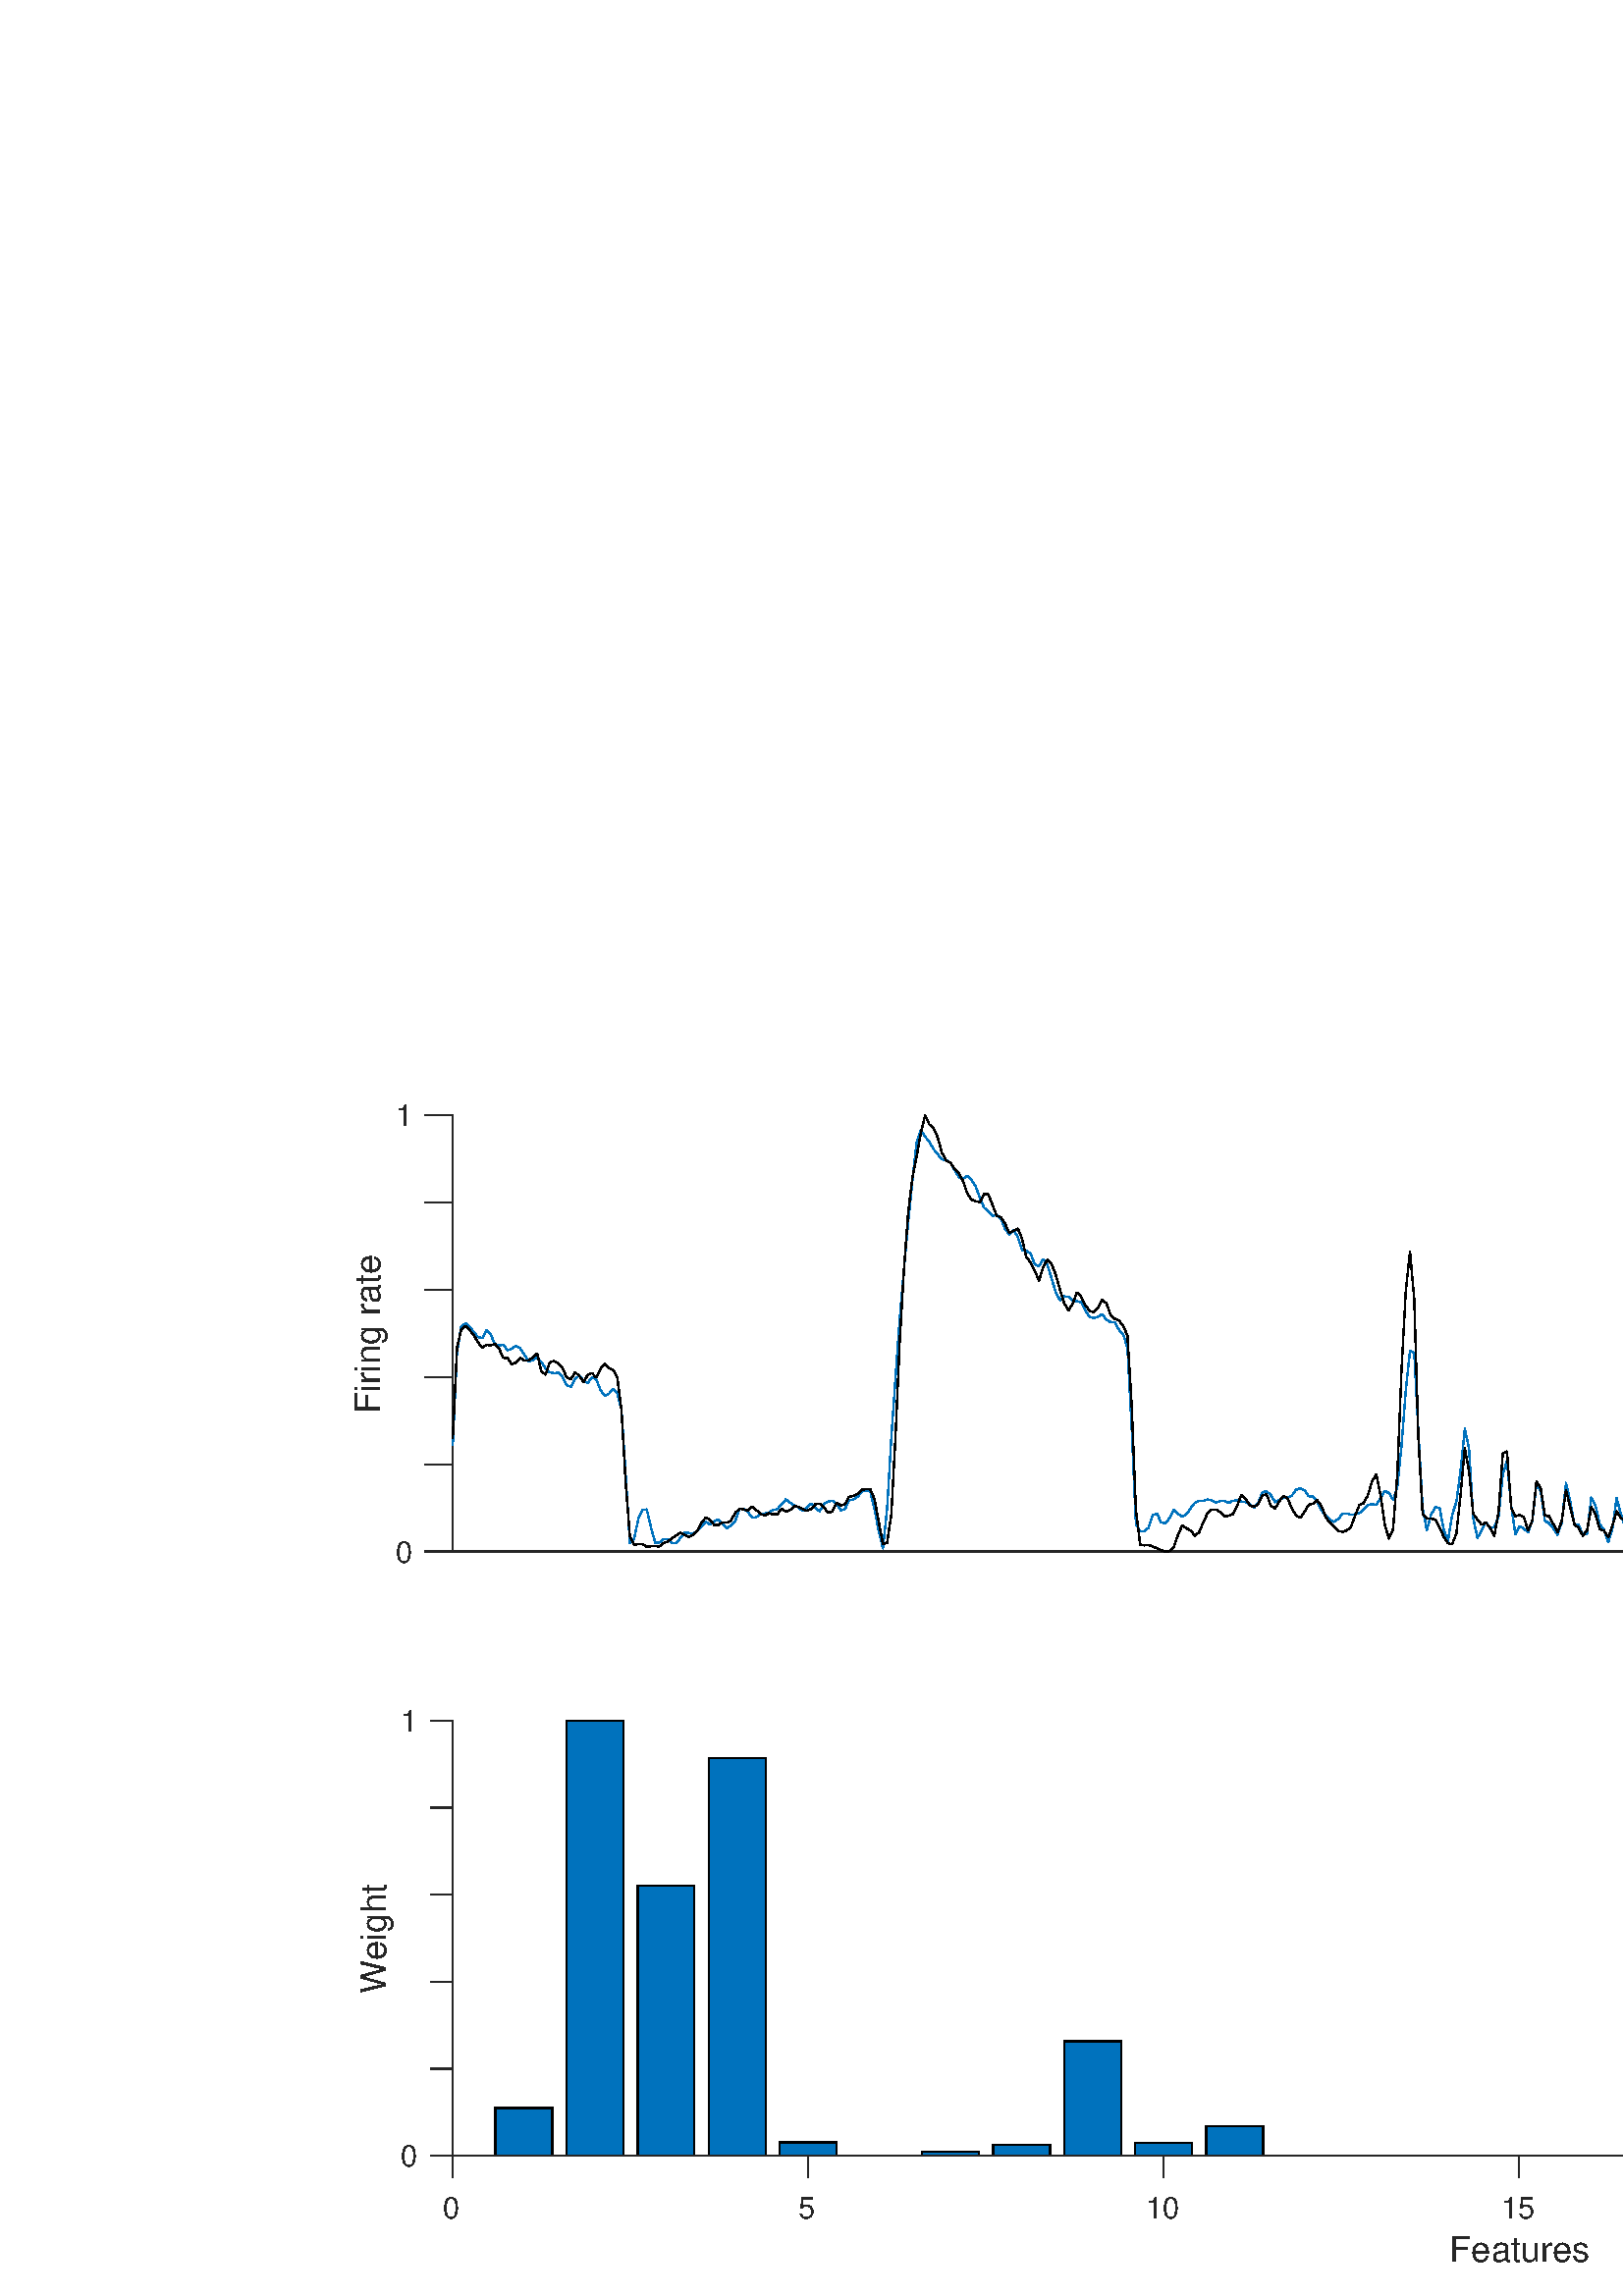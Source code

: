%!PS-Adobe-3.0 EPSF-3.0
%%Pages: (atend)
%%BoundingBox: 0 0 1277 468
%%LanguageLevel: 3
%%EndComments
%%BeginProlog
%%BeginResource: procset (Apache XML Graphics Std ProcSet) 1.2 0
%%Version: 1.2 0
%%Copyright: (Copyright 2001-2003,2010 The Apache Software Foundation. License terms: http://www.apache.org/licenses/LICENSE-2.0)
/bd{bind def}bind def
/ld{load def}bd
/GR/grestore ld
/M/moveto ld
/LJ/setlinejoin ld
/C/curveto ld
/f/fill ld
/LW/setlinewidth ld
/GC/setgray ld
/t/show ld
/N/newpath ld
/CT/concat ld
/cp/closepath ld
/S/stroke ld
/L/lineto ld
/CC/setcmykcolor ld
/A/ashow ld
/GS/gsave ld
/RC/setrgbcolor ld
/RM/rmoveto ld
/ML/setmiterlimit ld
/re {4 2 roll M
1 index 0 rlineto
0 exch rlineto
neg 0 rlineto
cp } bd
/_ctm matrix def
/_tm matrix def
/BT { _ctm currentmatrix pop matrix _tm copy pop 0 0 moveto } bd
/ET { _ctm setmatrix } bd
/iTm { _ctm setmatrix _tm concat } bd
/Tm { _tm astore pop iTm 0 0 moveto } bd
/ux 0.0 def
/uy 0.0 def
/F {
  /Tp exch def
  /Tf exch def
  Tf findfont Tp scalefont setfont
  /cf Tf def  /cs Tp def
} bd
/ULS {currentpoint /uy exch def /ux exch def} bd
/ULE {
  /Tcx currentpoint pop def
  gsave
  newpath
  cf findfont cs scalefont dup
  /FontMatrix get 0 get /Ts exch def /FontInfo get dup
  /UnderlinePosition get Ts mul /To exch def
  /UnderlineThickness get Ts mul /Tt exch def
  ux uy To add moveto  Tcx uy To add lineto
  Tt setlinewidth stroke
  grestore
} bd
/OLE {
  /Tcx currentpoint pop def
  gsave
  newpath
  cf findfont cs scalefont dup
  /FontMatrix get 0 get /Ts exch def /FontInfo get dup
  /UnderlinePosition get Ts mul /To exch def
  /UnderlineThickness get Ts mul /Tt exch def
  ux uy To add cs add moveto Tcx uy To add cs add lineto
  Tt setlinewidth stroke
  grestore
} bd
/SOE {
  /Tcx currentpoint pop def
  gsave
  newpath
  cf findfont cs scalefont dup
  /FontMatrix get 0 get /Ts exch def /FontInfo get dup
  /UnderlinePosition get Ts mul /To exch def
  /UnderlineThickness get Ts mul /Tt exch def
  ux uy To add cs 10 mul 26 idiv add moveto Tcx uy To add cs 10 mul 26 idiv add lineto
  Tt setlinewidth stroke
  grestore
} bd
/QT {
/Y22 exch store
/X22 exch store
/Y21 exch store
/X21 exch store
currentpoint
/Y21 load 2 mul add 3 div exch
/X21 load 2 mul add 3 div exch
/X21 load 2 mul /X22 load add 3 div
/Y21 load 2 mul /Y22 load add 3 div
/X22 load /Y22 load curveto
} bd
/SSPD {
dup length /d exch dict def
{
/v exch def
/k exch def
currentpagedevice k known {
/cpdv currentpagedevice k get def
v cpdv ne {
/upd false def
/nullv v type /nulltype eq def
/nullcpdv cpdv type /nulltype eq def
nullv nullcpdv or
{
/upd true def
} {
/sametype v type cpdv type eq def
sametype {
v type /arraytype eq {
/vlen v length def
/cpdvlen cpdv length def
vlen cpdvlen eq {
0 1 vlen 1 sub {
/i exch def
/obj v i get def
/cpdobj cpdv i get def
obj cpdobj ne {
/upd true def
exit
} if
} for
} {
/upd true def
} ifelse
} {
v type /dicttype eq {
v {
/dv exch def
/dk exch def
/cpddv cpdv dk get def
dv cpddv ne {
/upd true def
exit
} if
} forall
} {
/upd true def
} ifelse
} ifelse
} if
} ifelse
upd true eq {
d k v put
} if
} if
} if
} forall
d length 0 gt {
d setpagedevice
} if
} bd
/RE { % /NewFontName [NewEncodingArray] /FontName RE -
  findfont dup length dict begin
  {
    1 index /FID ne
    {def} {pop pop} ifelse
  } forall
  /Encoding exch def
  /FontName 1 index def
  currentdict definefont pop
  end
} bind def
%%EndResource
%%BeginResource: procset (Apache XML Graphics EPS ProcSet) 1.0 0
%%Version: 1.0 0
%%Copyright: (Copyright 2002-2003 The Apache Software Foundation. License terms: http://www.apache.org/licenses/LICENSE-2.0)
/BeginEPSF { %def
/b4_Inc_state save def         % Save state for cleanup
/dict_count countdictstack def % Count objects on dict stack
/op_count count 1 sub def      % Count objects on operand stack
userdict begin                 % Push userdict on dict stack
/showpage { } def              % Redefine showpage, { } = null proc
0 setgray 0 setlinecap         % Prepare graphics state
1 setlinewidth 0 setlinejoin
10 setmiterlimit [ ] 0 setdash newpath
/languagelevel where           % If level not equal to 1 then
{pop languagelevel             % set strokeadjust and
1 ne                           % overprint to their defaults.
{false setstrokeadjust false setoverprint
} if
} if
} bd
/EndEPSF { %def
count op_count sub {pop} repeat            % Clean up stacks
countdictstack dict_count sub {end} repeat
b4_Inc_state restore
} bd
%%EndResource
%FOPBeginFontDict
%%IncludeResource: font Courier-Bold
%%IncludeResource: font Helvetica
%%IncludeResource: font Courier-BoldOblique
%%IncludeResource: font Courier-Oblique
%%IncludeResource: font Times-Roman
%%IncludeResource: font Helvetica-BoldOblique
%%IncludeResource: font Helvetica-Bold
%%IncludeResource: font Helvetica-Oblique
%%IncludeResource: font Times-BoldItalic
%%IncludeResource: font Courier
%%IncludeResource: font Times-Italic
%%IncludeResource: font Times-Bold
%%IncludeResource: font Symbol
%%IncludeResource: font ZapfDingbats
%FOPEndFontDict
%%BeginResource: encoding WinAnsiEncoding
/WinAnsiEncoding [
/.notdef /.notdef /.notdef /.notdef /.notdef
/.notdef /.notdef /.notdef /.notdef /.notdef
/.notdef /.notdef /.notdef /.notdef /.notdef
/.notdef /.notdef /.notdef /.notdef /.notdef
/.notdef /.notdef /.notdef /.notdef /.notdef
/.notdef /.notdef /.notdef /.notdef /.notdef
/.notdef /.notdef /space /exclam /quotedbl
/numbersign /dollar /percent /ampersand /quotesingle
/parenleft /parenright /asterisk /plus /comma
/hyphen /period /slash /zero /one
/two /three /four /five /six
/seven /eight /nine /colon /semicolon
/less /equal /greater /question /at
/A /B /C /D /E
/F /G /H /I /J
/K /L /M /N /O
/P /Q /R /S /T
/U /V /W /X /Y
/Z /bracketleft /backslash /bracketright /asciicircum
/underscore /quoteleft /a /b /c
/d /e /f /g /h
/i /j /k /l /m
/n /o /p /q /r
/s /t /u /v /w
/x /y /z /braceleft /bar
/braceright /asciitilde /bullet /Euro /bullet
/quotesinglbase /florin /quotedblbase /ellipsis /dagger
/daggerdbl /circumflex /perthousand /Scaron /guilsinglleft
/OE /bullet /Zcaron /bullet /bullet
/quoteleft /quoteright /quotedblleft /quotedblright /bullet
/endash /emdash /asciitilde /trademark /scaron
/guilsinglright /oe /bullet /zcaron /Ydieresis
/space /exclamdown /cent /sterling /currency
/yen /brokenbar /section /dieresis /copyright
/ordfeminine /guillemotleft /logicalnot /sfthyphen /registered
/macron /degree /plusminus /twosuperior /threesuperior
/acute /mu /paragraph /middot /cedilla
/onesuperior /ordmasculine /guillemotright /onequarter /onehalf
/threequarters /questiondown /Agrave /Aacute /Acircumflex
/Atilde /Adieresis /Aring /AE /Ccedilla
/Egrave /Eacute /Ecircumflex /Edieresis /Igrave
/Iacute /Icircumflex /Idieresis /Eth /Ntilde
/Ograve /Oacute /Ocircumflex /Otilde /Odieresis
/multiply /Oslash /Ugrave /Uacute /Ucircumflex
/Udieresis /Yacute /Thorn /germandbls /agrave
/aacute /acircumflex /atilde /adieresis /aring
/ae /ccedilla /egrave /eacute /ecircumflex
/edieresis /igrave /iacute /icircumflex /idieresis
/eth /ntilde /ograve /oacute /ocircumflex
/otilde /odieresis /divide /oslash /ugrave
/uacute /ucircumflex /udieresis /yacute /thorn
/ydieresis
] def
%%EndResource
%FOPBeginFontReencode
/Courier-Bold findfont
dup length dict begin
  {1 index /FID ne {def} {pop pop} ifelse} forall
  /Encoding WinAnsiEncoding def
  currentdict
end
/Courier-Bold exch definefont pop
/Helvetica findfont
dup length dict begin
  {1 index /FID ne {def} {pop pop} ifelse} forall
  /Encoding WinAnsiEncoding def
  currentdict
end
/Helvetica exch definefont pop
/Courier-BoldOblique findfont
dup length dict begin
  {1 index /FID ne {def} {pop pop} ifelse} forall
  /Encoding WinAnsiEncoding def
  currentdict
end
/Courier-BoldOblique exch definefont pop
/Courier-Oblique findfont
dup length dict begin
  {1 index /FID ne {def} {pop pop} ifelse} forall
  /Encoding WinAnsiEncoding def
  currentdict
end
/Courier-Oblique exch definefont pop
/Times-Roman findfont
dup length dict begin
  {1 index /FID ne {def} {pop pop} ifelse} forall
  /Encoding WinAnsiEncoding def
  currentdict
end
/Times-Roman exch definefont pop
/Helvetica-BoldOblique findfont
dup length dict begin
  {1 index /FID ne {def} {pop pop} ifelse} forall
  /Encoding WinAnsiEncoding def
  currentdict
end
/Helvetica-BoldOblique exch definefont pop
/Helvetica-Bold findfont
dup length dict begin
  {1 index /FID ne {def} {pop pop} ifelse} forall
  /Encoding WinAnsiEncoding def
  currentdict
end
/Helvetica-Bold exch definefont pop
/Helvetica-Oblique findfont
dup length dict begin
  {1 index /FID ne {def} {pop pop} ifelse} forall
  /Encoding WinAnsiEncoding def
  currentdict
end
/Helvetica-Oblique exch definefont pop
/Times-BoldItalic findfont
dup length dict begin
  {1 index /FID ne {def} {pop pop} ifelse} forall
  /Encoding WinAnsiEncoding def
  currentdict
end
/Times-BoldItalic exch definefont pop
/Courier findfont
dup length dict begin
  {1 index /FID ne {def} {pop pop} ifelse} forall
  /Encoding WinAnsiEncoding def
  currentdict
end
/Courier exch definefont pop
/Times-Italic findfont
dup length dict begin
  {1 index /FID ne {def} {pop pop} ifelse} forall
  /Encoding WinAnsiEncoding def
  currentdict
end
/Times-Italic exch definefont pop
/Times-Bold findfont
dup length dict begin
  {1 index /FID ne {def} {pop pop} ifelse} forall
  /Encoding WinAnsiEncoding def
  currentdict
end
/Times-Bold exch definefont pop
%FOPEndFontReencode
%%EndProlog
%%Page: 1 1
%%PageBoundingBox: 0 0 1277 468
%%BeginPageSetup
[1 0 0 -1 0 468] CT
%%EndPageSetup
GS
1 GC
N
0 0 1277 468 re
f
GR
GS
1 GC
N
0 0 1277 468 re
f
GR
GS
0.149 GC
2 setlinecap
1 LJ
0.5 LW
N
166 195 M
1155.5 195 L
S
GR
GS
0.149 GC
2 setlinecap
1 LJ
0.5 LW
N
166 195 M
166 35 L
S
GR
GS
0.149 GC
2 setlinecap
1 LJ
0.5 LW
N
166 195 M
156.105 195 L
S
GR
GS
0.149 GC
2 setlinecap
1 LJ
0.5 LW
N
166 163 M
156.105 163 L
S
GR
GS
0.149 GC
2 setlinecap
1 LJ
0.5 LW
N
166 131 M
156.105 131 L
S
GR
GS
0.149 GC
2 setlinecap
1 LJ
0.5 LW
N
166 99 M
156.105 99 L
S
GR
GS
0.149 GC
2 setlinecap
1 LJ
0.5 LW
N
166 67 M
156.105 67 L
S
GR
GS
0.149 GC
2 setlinecap
1 LJ
0.5 LW
N
166 35 M
156.105 35 L
S
GR
GS
[1 0 0 1 151.905 195] CT
0.149 GC
/Helvetica 11 F
GS
[1 0 0 1 0 0] CT
-7 4 moveto 
1 -1 scale
(0) t 
GR
GR
GS
[1 0 0 1 151.905 163] CT
0.149 GC
/Helvetica 11 F
GS
[1 0 0 1 0 0] CT
-4 4 moveto 
1 -1 scale
( ) t 
GR
GR
GS
[1 0 0 1 151.905 131] CT
0.149 GC
/Helvetica 11 F
GS
[1 0 0 1 0 0] CT
-4 4 moveto 
1 -1 scale
( ) t 
GR
GR
GS
[1 0 0 1 151.905 99] CT
0.149 GC
/Helvetica 11 F
GS
[1 0 0 1 0 0] CT
-4 4 moveto 
1 -1 scale
( ) t 
GR
GR
GS
[1 0 0 1 151.905 67] CT
0.149 GC
/Helvetica 11 F
GS
[1 0 0 1 0 0] CT
-4 4 moveto 
1 -1 scale
( ) t 
GR
GR
GS
[1 0 0 1 151.905 35] CT
0.149 GC
/Helvetica 11 F
GS
[1 0 0 1 0 0] CT
-7 4 moveto 
1 -1 scale
(1) t 
GR
GR
GS
[0 -1 1 0 142.405 115.0] CT
0.149 GC
/Helvetica 13 F
GS
[1 0 0 1 0 0] CT
-29.5 -3 moveto 
1 -1 scale
(Firing rate) t 
GR
GR
GS
[1 0 0 1 660.751 33.487] CT
/Helvetica-Bold 12.1 F
GS
[1 0 0 1 0 0] CT
-27 -3 moveto 
1 -1 scale
(cell # 507) t 
GR
GR
GS
0 0.447 0.741 RC
1 LJ
0.5 LW
N
166.015 155.919 M
167.562 121.892 L
169.108 112.524 L
170.654 111.258 L
172.2 112.516 L
173.746 114.586 L
175.292 116.343 L
176.838 116.711 L
178.384 113.872 L
179.93 115.429 L
181.476 118.992 L
183.022 119.432 L
184.569 119.129 L
186.115 121.215 L
187.661 120.5 L
189.207 119.54 L
190.753 120.498 L
192.299 122.778 L
193.845 125.183 L
195.391 124.742 L
196.937 123.832 L
198.483 125.427 L
200.03 127.731 L
201.576 129.219 L
203.122 129.591 L
204.668 129.359 L
206.214 130.869 L
207.76 133.964 L
209.306 134.534 L
210.852 131.805 L
212.398 130.349 L
213.944 132.392 L
215.49 133.088 L
217.037 131.149 L
218.583 131.687 L
220.129 135.641 L
221.675 137.814 L
223.221 137.162 L
224.767 135.463 L
226.313 136.963 L
227.859 142.793 L
229.405 166.727 L
230.951 191.818 L
232.497 190.362 L
234.044 182.961 L
235.59 179.737 L
237.136 179.5 L
238.682 186.121 L
240.228 191.751 L
241.774 191.675 L
243.32 190.456 L
244.866 190.426 L
246.412 191.88 L
247.958 191.941 L
249.505 189.975 L
251.051 188.091 L
252.597 188.177 L
254.143 188.442 L
255.689 187.366 L
257.235 185.842 L
258.781 184.053 L
260.327 185.007 L
261.873 183.931 L
263.419 183.205 L
264.965 184.872 L
266.512 186.339 L
268.058 185.407 L
269.604 183.665 L
271.15 179.325 L
272.696 179.429 L
274.242 180.42 L
275.788 182.571 L
277.334 182.356 L
278.88 181.202 L
280.426 181.089 L
281.973 180.631 L
283.519 179.731 L
285.065 179.387 L
286.611 177.642 L
288.157 175.856 L
289.703 177.111 L
291.249 177.986 L
292.795 178.776 L
294.341 180.144 L
295.887 178.633 L
297.433 177.396 L
298.98 179.091 L
300.526 180.199 L
302.072 177.534 L
303.618 176.657 L
305.164 176.313 L
306.71 177.284 L
308.256 179.904 L
309.802 179.425 L
311.348 176.222 L
312.894 175.86 L
314.44 174.933 L
315.987 172.941 L
317.533 172.495 L
319.079 172.94 L
320.625 179.437 L
322.171 187.261 L
323.717 193.817 L
325.263 179.297 L
326.809 153.091 L
328.355 131.048 L
329.901 109.488 L
331.448 91.261 L
332.994 74.2 L
334.54 58.862 L
336.086 44.913 L
337.632 40.533 L
339.178 42.795 L
340.724 44.684 L
342.27 47.387 L
343.816 49.219 L
345.362 51.155 L
346.908 51.508 L
348.455 52.296 L
350.001 55.026 L
351.547 57.645 L
353.093 58.27 L
354.639 57.099 L
356.185 58.601 L
357.731 61.039 L
359.277 65.246 L
360.823 68.869 L
362.369 70.219 L
363.915 71.899 L
365.462 71.572 L
367.008 72.863 L
368.554 76.762 L
370.1 78.732 L
371.646 77.076 L
373.192 79.584 L
374.738 84.423 L
376.284 84.666 L
377.83 85.587 L
379.376 89.575 L
380.922 90.389 L
382.469 87.718 L
384.015 89.696 L
385.561 94.806 L
387.107 99.928 L
388.653 102.782 L
390.199 101.392 L
391.745 101.519 L
393.291 103.051 L
394.837 103.155 L
396.383 103.517 L
397.93 106.54 L
399.476 108.958 L
401.022 109.31 L
402.568 108.913 L
404.114 107.911 L
405.66 109.975 L
407.206 110.825 L
408.752 110.893 L
410.298 113.653 L
411.844 115.338 L
413.39 120.286 L
414.937 149.541 L
416.483 184.959 L
418.029 187.536 L
419.575 187.47 L
421.121 186.269 L
422.667 181.619 L
424.213 181.083 L
425.759 184.324 L
427.305 184.571 L
428.851 182.685 L
430.397 179.494 L
431.944 181.13 L
433.49 182.273 L
435.036 181.252 L
436.582 179.044 L
438.128 177.053 L
439.674 176.415 L
441.22 176.375 L
442.766 175.87 L
444.312 176.222 L
445.858 177.056 L
447.405 176.468 L
448.951 176.414 L
450.497 177.163 L
452.043 176.322 L
453.589 176.26 L
455.135 176.65 L
456.681 176.816 L
458.227 177.709 L
459.773 178.905 L
461.319 177.029 L
462.865 173.187 L
464.412 172.84 L
465.958 174.318 L
467.504 176.886 L
469.05 176.108 L
470.596 175.147 L
472.142 175.173 L
473.688 174.403 L
475.234 172.297 L
476.78 171.764 L
478.326 172.523 L
479.872 174.695 L
481.419 174.81 L
482.965 176.654 L
484.511 179.9 L
486.057 181.805 L
487.603 183.234 L
489.149 184.099 L
490.695 182.993 L
492.241 181.154 L
493.787 181.002 L
495.333 181.488 L
496.88 181.29 L
498.426 180.897 L
499.972 179.61 L
501.518 177.836 L
503.064 177.66 L
504.61 177.822 L
506.156 175.499 L
507.702 172.773 L
509.248 173.52 L
510.794 175.971 L
512.34 171.279 L
513.887 156.092 L
515.433 135.836 L
516.979 121.378 L
518.525 122.199 L
520.071 151.355 L
521.617 179.262 L
523.163 187.087 L
524.709 181.484 L
526.255 178.798 L
527.801 178.829 L
529.347 186.99 L
530.894 191.095 L
532.44 181.55 L
533.986 176.779 L
535.532 165.189 L
537.078 149.93 L
538.624 157.235 L
540.17 182.74 L
541.716 189.979 L
543.262 187.217 L
544.808 184.236 L
546.354 186.437 L
547.901 185.915 L
549.447 182.144 L
550.993 166.767 L
552.539 161.788 L
554.085 178.142 L
555.631 188.712 L
557.177 185.786 L
558.723 186.536 L
560.269 187.977 L
561.815 183.712 L
563.362 169.921 L
564.908 172.766 L
566.454 183.768 L
568 184.549 L
569.546 186.554 L
571.092 188.846 L
572.638 184.272 L
574.184 169.79 L
575.73 176.498 L
577.276 184.993 L
578.823 185.074 L
580.369 188.949 L
581.915 188.333 L
583.461 175.15 L
585.007 178.179 L
586.553 184.983 L
588.099 186.991 L
589.645 191.619 L
591.191 186.515 L
592.737 175.416 L
594.283 181.157 L
595.83 185.815 L
597.376 190.53 L
598.922 190.408 L
600.468 179.648 L
602.014 178.604 L
603.56 183.548 L
605.106 189.472 L
606.652 189.314 L
608.198 181.248 L
609.744 182.258 L
611.29 186.988 L
612.837 191.763 L
614.383 187.843 L
615.929 179.858 L
617.475 183.595 L
619.021 189.133 L
620.567 192.108 L
622.113 185.35 L
623.659 183.073 L
625.205 187.956 L
626.751 191.892 L
628.297 188.439 L
629.844 184.519 L
631.39 190.087 L
632.936 192.922 L
634.482 191.975 L
636.028 186.634 L
637.574 189.575 L
639.12 191.214 L
640.666 189.23 L
642.212 185.151 L
643.758 189.932 L
645.305 191.463 L
646.851 187.154 L
648.397 185.161 L
649.943 191.044 L
651.489 189.28 L
653.035 186.245 L
654.581 188.161 L
656.127 191.504 L
657.673 190.632 L
659.219 190.335 L
660.765 191.73 L
662.312 187.737 L
663.858 182.855 L
665.404 188.355 L
666.95 191.451 L
668.496 188.028 L
670.042 187.084 L
671.588 190.219 L
673.134 187.388 L
674.68 187.334 L
676.226 192.657 L
677.773 190.493 L
679.319 187.233 L
680.865 188.231 L
682.411 187.831 L
683.957 188.779 L
685.503 192.216 L
687.049 188.525 L
688.595 187.841 L
690.141 190.055 L
691.687 187.06 L
693.233 187.825 L
694.78 189.838 L
696.326 187.606 L
697.872 186.762 L
699.418 188.532 L
700.964 186.959 L
702.51 189.807 L
704.056 189.01 L
705.602 188.392 L
707.148 192.02 L
708.694 189.926 L
710.24 189.462 L
711.787 188.752 L
713.333 187.305 L
714.879 190.704 L
716.425 188.043 L
717.971 183.72 L
719.517 185.509 L
721.063 186.504 L
722.609 188.849 L
724.155 189.058 L
725.701 180.647 L
727.247 167.642 L
728.794 166.994 L
730.34 170.222 L
731.886 172.737 L
733.432 173.821 L
734.978 173.707 L
736.524 171.952 L
738.07 170.431 L
739.616 170.07 L
741.162 171.194 L
742.708 171.163 L
744.255 170.926 L
745.801 171.797 L
747.347 171.482 L
748.893 169.896 L
750.439 168.773 L
751.985 171.296 L
753.531 171.877 L
755.077 170.048 L
756.623 168.633 L
758.169 167.795 L
759.715 167.878 L
761.262 169.16 L
762.808 169.938 L
764.354 169.208 L
765.9 169.816 L
767.446 170.069 L
768.992 170.569 L
770.538 170.889 L
772.084 171.266 L
773.63 171.151 L
775.176 168.855 L
776.722 168.5 L
778.269 168.271 L
779.815 168.393 L
781.361 168.067 L
782.907 168.273 L
784.453 167.023 L
785.999 164.625 L
787.545 165.471 L
789.091 166.231 L
790.637 165.223 L
792.183 163.784 L
793.73 161.905 L
795.276 159.76 L
796.822 158.319 L
798.368 161.276 L
799.914 165.334 L
801.46 168.487 L
803.006 169.578 L
804.552 169.885 L
806.098 169.211 L
807.644 168.532 L
809.19 166.43 L
810.737 162.585 L
812.283 160.576 L
813.829 160.79 L
815.375 161.891 L
816.921 166.633 L
818.467 173.452 L
820.013 174.916 L
821.559 173.096 L
823.105 169.705 L
824.651 166.814 L
826.198 166.049 L
827.744 166.889 L
829.29 166.904 L
830.836 168.362 L
832.382 173.41 L
833.928 176.724 L
835.474 178.241 L
837.02 177.855 L
838.566 177.665 L
840.112 174.572 L
841.658 170.63 L
843.205 172.638 L
844.751 170.817 L
846.297 168.424 L
847.843 172.732 L
849.389 180.352 L
850.935 183.512 L
852.481 181.482 L
854.027 177.949 L
855.573 174.136 L
857.119 172.932 L
858.665 173.705 L
860.212 169.858 L
861.758 163.434 L
863.304 170.625 L
864.85 180.943 L
866.396 184.262 L
867.942 183.305 L
869.488 179.804 L
871.034 175.691 L
872.58 176.378 L
874.126 177.265 L
875.672 169.435 L
877.219 158.94 L
878.765 164.867 L
880.311 177.18 L
881.857 184.068 L
883.403 184.155 L
884.949 179.095 L
886.495 177.503 L
888.041 182.646 L
889.587 182.09 L
891.133 167.582 L
892.68 152.715 L
894.226 159.213 L
895.772 174.978 L
897.318 184.286 L
898.864 183.609 L
900.41 181.266 L
901.956 179.077 L
903.502 182.731 L
905.048 183.666 L
906.594 171.3 L
908.14 152.222 L
909.687 154.341 L
911.233 174.828 L
912.779 187.515 L
914.325 189.419 L
915.871 185.782 L
917.417 181.531 L
918.963 184.29 L
920.509 184.84 L
922.055 175.773 L
923.601 158.206 L
925.148 159.117 L
926.694 177.144 L
928.24 187.817 L
929.786 187.02 L
931.332 183.331 L
932.878 181.358 L
934.424 186.455 L
935.97 184.647 L
937.516 173.61 L
939.062 155.133 L
940.608 155.411 L
942.155 174.617 L
943.701 191.236 L
945.247 191.568 L
946.793 187.19 L
948.339 180.778 L
949.885 186.203 L
951.431 185.437 L
952.977 175.716 L
954.523 157.955 L
956.069 152.36 L
957.615 171.653 L
959.162 190.252 L
960.708 186.109 L
962.254 180.98 L
963.8 177.624 L
965.346 186.136 L
966.892 187.839 L
968.438 175.868 L
969.984 153.494 L
971.53 147.588 L
973.076 169.857 L
974.622 187.696 L
976.169 187.359 L
977.715 185.329 L
979.261 180.743 L
980.807 185.953 L
982.353 187.079 L
983.899 176.235 L
985.445 156.216 L
986.991 149.008 L
988.537 170.929 L
990.083 188.501 L
991.63 188.731 L
993.176 186.288 L
994.722 183.705 L
996.268 189.616 L
997.814 189.807 L
999.36 179.161 L
1000.906 159.703 L
1002.452 148.339 L
1003.998 165.594 L
1005.544 187.601 L
1007.09 187.085 L
1008.637 181.312 L
1010.183 180.916 L
1011.729 188.768 L
1013.275 188.458 L
1014.821 178.104 L
1016.367 159.664 L
1017.913 148.821 L
1019.459 163.833 L
1021.005 184.362 L
1022.551 186.274 L
1024.098 181.764 L
1025.644 180.93 L
1027.19 190.599 L
1028.736 190.769 L
1030.282 180.388 L
1031.828 163.875 L
1033.374 153.32 L
1034.92 162.586 L
1036.466 172.5 L
1038.012 171.622 L
1039.558 171.3 L
1041.104 172.92 L
1042.651 174.605 L
1044.197 176.168 L
1045.743 175.438 L
1047.289 173.607 L
1048.835 173.856 L
1050.381 174.047 L
1051.927 174.463 L
1053.473 176.044 L
1055.019 175.259 L
1056.565 172.909 L
1058.112 171.608 L
1059.658 173.151 L
1061.204 172.299 L
1062.75 171.489 L
1064.296 172.25 L
1065.842 173.231 L
1067.388 174.276 L
1068.934 173.004 L
1070.48 170.079 L
1072.026 168.869 L
1073.573 169.237 L
1075.119 168.672 L
1076.665 166.678 L
1078.211 167.223 L
1079.757 169.324 L
1081.303 171.045 L
1082.849 170.123 L
1084.395 167.505 L
1085.941 168.754 L
1087.487 170.769 L
1089.033 169.346 L
1090.579 168.978 L
1092.126 169.848 L
1093.672 168.743 L
1095.218 168.928 L
1096.764 177.204 L
1098.31 184.063 L
1099.856 180.462 L
1101.402 167.429 L
1102.948 137.832 L
1104.494 109.113 L
1106.04 83.344 L
1107.587 66.468 L
1109.133 59.921 L
1110.679 58.457 L
1112.225 57.16 L
1113.771 52.81 L
1115.317 50.691 L
1116.863 52.274 L
1118.409 54.29 L
1119.955 57.691 L
1121.501 59.087 L
1123.047 62.508 L
1124.594 67.071 L
1126.14 69.356 L
1127.686 72.113 L
1129.232 75.202 L
1130.778 78.101 L
1132.324 79.72 L
1133.87 78.111 L
1135.416 78.354 L
1136.962 79.759 L
1138.508 78.438 L
1140.055 80.196 L
1141.601 84.465 L
1143.147 87.576 L
1144.693 92.595 L
1146.239 96.129 L
1147.785 95.562 L
1149.331 95.211 L
1150.877 93.924 L
1152.423 97.564 L
1153.969 100.983 L
1155.516 111.462 L
S
GR
GS
1 LJ
0.5 LW
N
166.015 153.371 M
167.562 120.247 L
169.108 113.477 L
170.654 112.287 L
172.2 113.77 L
173.746 115.707 L
175.292 118.264 L
176.838 120.244 L
178.384 119.158 L
179.93 119.412 L
181.476 118.769 L
183.022 120.658 L
184.569 123.93 L
186.115 124.022 L
187.661 126.318 L
189.207 125.645 L
190.753 123.861 L
192.299 125.01 L
193.845 124.968 L
195.391 123.651 L
196.937 122.294 L
198.483 128.845 L
200.03 130.114 L
201.576 125.59 L
203.122 125.083 L
204.668 125.944 L
206.214 127.51 L
207.76 131.134 L
209.306 131.797 L
210.852 129.196 L
212.398 130.597 L
213.944 132.846 L
215.49 130.192 L
217.037 129.511 L
218.583 131.174 L
220.129 128.01 L
221.675 126.201 L
223.221 127.577 L
224.767 128.349 L
226.313 130.956 L
227.859 143.149 L
229.405 169.699 L
230.951 189.509 L
232.497 192.485 L
234.044 192.271 L
235.59 192.252 L
237.136 193.219 L
238.682 193.039 L
240.228 193.002 L
241.774 193.111 L
243.32 191.827 L
244.866 191.321 L
246.412 190.042 L
247.958 189.078 L
249.505 188.023 L
251.051 188.912 L
252.597 189.712 L
254.143 188.745 L
255.689 187.208 L
257.235 184.384 L
258.781 182.464 L
260.327 183.297 L
261.873 185.293 L
263.419 185.177 L
264.965 184.322 L
266.512 184.421 L
268.058 183.566 L
269.604 180.717 L
271.15 179.288 L
272.696 179.51 L
274.242 180.044 L
275.788 178.505 L
277.334 179.801 L
278.88 181.187 L
280.426 181.753 L
281.973 180.924 L
283.519 181.339 L
285.065 181.276 L
286.611 179.252 L
288.157 180.307 L
289.703 179.734 L
291.249 178.288 L
292.795 178.538 L
294.341 179.441 L
295.887 180.076 L
297.433 179.344 L
298.98 177.646 L
300.526 177.404 L
302.072 178.83 L
303.618 180.682 L
305.164 180.39 L
306.71 177.111 L
308.256 178.042 L
309.802 177.634 L
311.348 174.894 L
312.894 174.612 L
314.44 173.766 L
315.987 172.338 L
317.533 172.105 L
319.079 172.093 L
320.625 175.698 L
322.171 183.925 L
323.717 192.161 L
325.263 191.761 L
326.809 181.305 L
328.355 152.404 L
329.901 117.684 L
331.448 91.388 L
332.994 70.536 L
334.54 57.821 L
336.086 50.116 L
337.632 41.451 L
339.178 35 L
340.724 38.33 L
342.27 39.695 L
343.816 43.094 L
345.362 48.737 L
346.908 51.534 L
348.455 52.443 L
350.001 54.636 L
351.547 56.032 L
353.093 59.096 L
354.639 63.524 L
356.185 65.887 L
357.731 66.587 L
359.277 66.781 L
360.823 63.894 L
362.369 63.964 L
363.915 67.85 L
365.462 71.853 L
367.008 72.346 L
368.554 74.844 L
370.1 78.12 L
371.646 77.295 L
373.192 76.515 L
374.738 80.179 L
376.284 87.018 L
377.83 88.875 L
379.376 91.905 L
380.922 95.65 L
382.469 90.826 L
384.015 87.924 L
385.561 89.542 L
387.107 93.431 L
388.653 99.016 L
390.199 103.932 L
391.745 106.576 L
393.291 104.134 L
394.837 100.013 L
396.383 101.406 L
397.93 104.578 L
399.476 106.654 L
401.022 107.226 L
402.568 105.68 L
404.114 102.715 L
405.66 103.86 L
407.206 108.253 L
408.752 109.616 L
410.298 110.342 L
411.844 112.13 L
413.39 115.83 L
414.937 141.185 L
416.483 179.56 L
418.029 192.364 L
419.575 192.717 L
421.121 192.535 L
422.667 193.178 L
424.213 193.714 L
425.759 194.455 L
427.305 195 L
428.851 194.856 L
430.397 193.154 L
431.944 188.808 L
433.49 185.368 L
435.036 186.449 L
436.582 187.289 L
438.128 189.185 L
439.674 187.894 L
441.22 184.132 L
442.766 180.92 L
444.312 179.534 L
445.858 179.571 L
447.405 180.584 L
448.951 182.016 L
450.497 181.879 L
452.043 181.247 L
453.589 178.231 L
455.135 174.213 L
456.681 175.655 L
458.227 178.008 L
459.773 178.592 L
461.319 177.636 L
462.865 174.369 L
464.412 174.034 L
465.958 178.186 L
467.504 179.25 L
469.05 176.621 L
470.596 174.501 L
472.142 175.619 L
473.688 179.307 L
475.234 181.747 L
476.78 182.56 L
478.326 180.348 L
479.872 177.801 L
481.419 177.47 L
482.965 176.15 L
484.511 178.21 L
486.057 182.255 L
487.603 184.407 L
489.149 185.777 L
490.695 187.525 L
492.241 187.731 L
493.787 187.284 L
495.333 185.88 L
496.88 181.75 L
498.426 177.961 L
499.972 177.252 L
501.518 174.388 L
503.064 169.288 L
504.61 166.698 L
506.156 174.149 L
507.702 184.91 L
509.248 190.237 L
510.794 186.695 L
512.34 166.508 L
513.887 128.211 L
515.433 99.421 L
516.979 84.937 L
518.525 102.162 L
520.071 153.706 L
521.617 181.393 L
523.163 182.774 L
524.709 182.834 L
526.255 183.285 L
527.801 186.151 L
529.347 189.535 L
530.894 191.956 L
532.44 192.3 L
533.986 188.347 L
535.532 174.073 L
537.078 157.082 L
538.624 165.506 L
540.17 181.105 L
541.716 183.234 L
543.262 185.148 L
544.808 184.312 L
546.354 186.354 L
547.901 189.206 L
549.447 180.498 L
550.993 159.067 L
552.539 158.285 L
554.085 178.853 L
555.631 182.101 L
557.177 181.464 L
558.723 182.354 L
560.269 187.269 L
561.815 183.652 L
563.362 169.214 L
564.908 171.705 L
566.454 181.789 L
568 182.021 L
569.546 184.895 L
571.092 187.986 L
572.638 183.671 L
574.184 172.359 L
575.73 178.707 L
577.276 185.003 L
578.823 186.339 L
580.369 189.176 L
581.915 187.137 L
583.461 178.628 L
585.007 181.394 L
586.553 186.847 L
588.099 187.271 L
589.645 189.733 L
591.191 185.505 L
592.737 180.195 L
594.283 182.539 L
595.83 183.744 L
597.376 188.666 L
598.922 190.028 L
600.468 187.107 L
602.014 186.81 L
603.56 186.745 L
605.106 188.546 L
606.652 186.727 L
608.198 182.506 L
609.744 183.48 L
611.29 185.054 L
612.837 188.197 L
614.383 188.897 L
615.929 188.159 L
617.475 187.522 L
619.021 186.999 L
620.567 186.223 L
622.113 184.701 L
623.659 186.309 L
625.205 186.879 L
626.751 186.657 L
628.297 182.147 L
629.844 182.953 L
631.39 188.874 L
632.936 190.527 L
634.482 187.823 L
636.028 185.549 L
637.574 184.292 L
639.12 185.371 L
640.666 184.379 L
642.212 184.524 L
643.758 187.155 L
645.305 188.469 L
646.851 185.514 L
648.397 188.394 L
649.943 192.953 L
651.489 190.261 L
653.035 186.456 L
654.581 188.857 L
656.127 190.546 L
657.673 189.389 L
659.219 191.025 L
660.765 193.916 L
662.312 192.686 L
663.858 190.708 L
665.404 190.639 L
666.95 189.444 L
668.496 187.322 L
670.042 190.382 L
671.588 191.636 L
673.134 188.497 L
674.68 189.924 L
676.226 192.931 L
677.773 191.939 L
679.319 191.161 L
680.865 191.001 L
682.411 188.473 L
683.957 188.605 L
685.503 190.138 L
687.049 189.447 L
688.595 190.511 L
690.141 191.317 L
691.687 190.029 L
693.233 190.339 L
694.78 190.123 L
696.326 185.747 L
697.872 187.37 L
699.418 191.121 L
700.964 191.103 L
702.51 191.228 L
704.056 189.492 L
705.602 189.014 L
707.148 191.741 L
708.694 190.07 L
710.24 188.968 L
711.787 190.205 L
713.333 187.816 L
714.879 189.017 L
716.425 190.223 L
717.971 189.471 L
719.517 189.017 L
721.063 185.814 L
722.609 187.655 L
724.155 188.721 L
725.701 180.737 L
727.247 174.621 L
728.794 171.918 L
730.34 171.86 L
731.886 175.281 L
733.432 177.493 L
734.978 177.569 L
736.524 176.04 L
738.07 174.314 L
739.616 173.404 L
741.162 173.365 L
742.708 170.729 L
744.255 169.506 L
745.801 169.152 L
747.347 166.41 L
748.893 163.429 L
750.439 163.708 L
751.985 167.21 L
753.531 169.149 L
755.077 166.97 L
756.623 164.224 L
758.169 164.052 L
759.715 165.698 L
761.262 164.927 L
762.808 162.088 L
764.354 159.609 L
765.9 158.784 L
767.446 159.063 L
768.992 160.632 L
770.538 163.989 L
772.084 164.769 L
773.63 165.949 L
775.176 165.324 L
776.722 162.366 L
778.269 160.777 L
779.815 162.406 L
781.361 165.675 L
782.907 163.776 L
784.453 161.844 L
785.999 160.987 L
787.545 160.295 L
789.091 159.261 L
790.637 158.595 L
792.183 160.404 L
793.73 162.674 L
795.276 164.111 L
796.822 163.139 L
798.368 164.469 L
799.914 165.01 L
801.46 165.186 L
803.006 166.295 L
804.552 165.37 L
806.098 164.921 L
807.644 166.691 L
809.19 165.813 L
810.737 164.972 L
812.283 164.717 L
813.829 162.5 L
815.375 163.784 L
816.921 170.081 L
818.467 174.946 L
820.013 174.442 L
821.559 172.493 L
823.105 167.483 L
824.651 163.062 L
826.198 163.612 L
827.744 165.114 L
829.29 164.591 L
830.836 166.126 L
832.382 175.103 L
833.928 181.767 L
835.474 178.929 L
837.02 176.236 L
838.566 173.512 L
840.112 171.034 L
841.658 172.033 L
843.205 168.97 L
844.751 162.052 L
846.297 163.243 L
847.843 171.008 L
849.389 177.242 L
850.935 178.276 L
852.481 175.657 L
854.027 174.574 L
855.573 172.524 L
857.119 171.973 L
858.665 170.49 L
860.212 165.074 L
861.758 163.786 L
863.304 171.411 L
864.85 180.444 L
866.396 185.828 L
867.942 182.019 L
869.488 176.479 L
871.034 174.125 L
872.58 176.602 L
874.126 173.148 L
875.672 163.697 L
877.219 159.117 L
878.765 170.27 L
880.311 182.017 L
881.857 185.204 L
883.403 185.623 L
884.949 183.314 L
886.495 178.053 L
888.041 178.587 L
889.587 176.591 L
891.133 163.348 L
892.68 158.085 L
894.226 170.29 L
895.772 181.94 L
897.318 183.685 L
898.864 184.346 L
900.41 182.856 L
901.956 178.871 L
903.502 178.232 L
905.048 180.963 L
906.594 171.582 L
908.14 157.307 L
909.687 166.31 L
911.233 183.456 L
912.779 186.423 L
914.325 185.22 L
915.871 186.14 L
917.417 183.974 L
918.963 181.488 L
920.509 182.661 L
922.055 171.919 L
923.601 152.741 L
925.148 159.185 L
926.694 178.701 L
928.24 185.544 L
929.786 184.591 L
931.332 183.505 L
932.878 180.835 L
934.424 181.396 L
935.97 185.953 L
937.516 171.83 L
939.062 146.874 L
940.608 154.742 L
942.155 176.836 L
943.701 185.49 L
945.247 185.902 L
946.793 185.88 L
948.339 183.795 L
949.885 183.996 L
951.431 184.822 L
952.977 173.647 L
954.523 148.951 L
956.069 151.002 L
957.615 175.162 L
959.162 185.686 L
960.708 186.605 L
962.254 186.058 L
963.8 182.345 L
965.346 185.112 L
966.892 187.174 L
968.438 171.353 L
969.984 140.612 L
971.53 141.112 L
973.076 170.052 L
974.622 182.042 L
976.169 182.125 L
977.715 184.803 L
979.261 184.59 L
980.807 187.334 L
982.353 188.816 L
983.899 175.473 L
985.445 147.281 L
986.991 144.732 L
988.537 168.523 L
990.083 181.324 L
991.63 182.432 L
993.176 180.716 L
994.722 179.416 L
996.268 185.932 L
997.814 189.487 L
999.36 177.178 L
1000.906 149.565 L
1002.452 144.264 L
1003.998 170.4 L
1005.544 182.255 L
1007.09 184.025 L
1008.637 187.029 L
1010.183 187.067 L
1011.729 189.762 L
1013.275 191.997 L
1014.821 182.076 L
1016.367 155.614 L
1017.913 141.613 L
1019.459 162.688 L
1021.005 178.73 L
1022.551 182.384 L
1024.098 185.503 L
1025.644 185.495 L
1027.19 187.31 L
1028.736 190.442 L
1030.282 182.57 L
1031.828 158.613 L
1033.374 145.927 L
1034.92 163.151 L
1036.466 181.634 L
1038.012 183.943 L
1039.558 181.91 L
1041.104 184.74 L
1042.651 185.326 L
1044.197 184.889 L
1045.743 183.63 L
1047.289 180.739 L
1048.835 180.147 L
1050.381 180.181 L
1051.927 177.6 L
1053.473 176.074 L
1055.019 174.754 L
1056.565 173.174 L
1058.112 169.328 L
1059.658 166.699 L
1061.204 167.21 L
1062.75 166.338 L
1064.296 165.203 L
1065.842 164.913 L
1067.388 166.494 L
1068.934 170.496 L
1070.48 169.175 L
1072.026 164.031 L
1073.573 164.283 L
1075.119 166.453 L
1076.665 167.232 L
1078.211 166.34 L
1079.757 166.988 L
1081.303 167.419 L
1082.849 165.929 L
1084.395 166.79 L
1085.941 166.049 L
1087.487 166.271 L
1089.033 167.69 L
1090.579 168.544 L
1092.126 170.336 L
1093.672 170.133 L
1095.218 173.314 L
1096.764 182.377 L
1098.31 190.311 L
1099.856 184.911 L
1101.402 165.595 L
1102.948 145.038 L
1104.494 122.986 L
1106.04 95.435 L
1107.587 70.774 L
1109.133 54.002 L
1110.679 48.651 L
1112.225 45.685 L
1113.771 43.45 L
1115.317 47.85 L
1116.863 53.147 L
1118.409 52.458 L
1119.955 57.272 L
1121.501 64.879 L
1123.047 65.926 L
1124.594 61.931 L
1126.14 62.181 L
1127.686 70.232 L
1129.232 77.78 L
1130.778 75.77 L
1132.324 74.198 L
1133.87 76.812 L
1135.416 77.657 L
1136.962 75.205 L
1138.508 79.884 L
1140.055 89.939 L
1141.601 92.39 L
1143.147 91.993 L
1144.693 95.627 L
1146.239 99.331 L
1147.785 99.631 L
1149.331 96.436 L
1150.877 94.501 L
1152.423 98.421 L
1153.969 104.275 L
1155.516 115.944 L
S
GR
GS
0.941 GC
N
1014.5 74.5 M
1014.5 45 L
1145.5 45 L
1145.5 74.5 L
cp
f
GR
GS
[1 0 0 1 1051.5 53.25] CT
/Helvetica 9.9 F
GS
[1 0 0 1 0 0] CT
0 3.5 moveto 
1 -1 scale
(dLGN cell) t 
GR
GR
GS
0 0.447 0.741 RC
1 LJ
0.5 LW
N
1018.5 53.25 M
1048.5 53.25 L
S
GR
GS
[1 0 0 1 1051.5 66.25] CT
/Helvetica 9.9 F
GS
[1 0 0 1 0 0] CT
0 3.5 moveto 
1 -1 scale
(nnmf reconstruction) t 
GR
GR
GS
1 LJ
0.5 LW
N
1018.5 66.25 M
1048.5 66.25 L
S
GR
GS
0.149 GC
10.0 ML
0.5 LW
N
1014.5 74.5 M
1014.5 45 L
1145.5 45 L
1145.5 74.5 L
cp
S
GR
GS
0.149 GC
1 LJ
0.5 LW
N
166 416.5 M
948 416.5 L
S
GR
GS
0 0.447 0.741 RC
N
181.64 416.5 M
202.493 416.5 L
202.493 399.021 L
181.64 399.021 L
cp
f
GR
GS
0 0.447 0.741 RC
N
207.707 416.5 M
228.56 416.5 L
228.56 257 L
207.707 257 L
cp
f
GR
GS
0 0.447 0.741 RC
N
233.773 416.5 M
254.627 416.5 L
254.627 317.598 L
233.773 317.598 L
cp
f
GR
GS
0 0.447 0.741 RC
N
259.84 416.5 M
280.693 416.5 L
280.693 270.656 L
259.84 270.656 L
cp
f
GR
GS
0 0.447 0.741 RC
N
285.907 416.5 M
306.76 416.5 L
306.76 411.704 L
285.907 411.704 L
cp
f
GR
GS
0 0.447 0.741 RC
N
311.973 416.5 M
332.827 416.5 L
332.827 416.5 L
311.973 416.5 L
cp
f
GR
GS
0 0.447 0.741 RC
N
338.04 416.5 M
358.893 416.5 L
358.893 415.041 L
338.04 415.041 L
cp
f
GR
GS
0 0.447 0.741 RC
N
364.107 416.5 M
384.96 416.5 L
384.96 412.511 L
364.107 412.511 L
cp
f
GR
GS
0 0.447 0.741 RC
N
390.173 416.5 M
411.027 416.5 L
411.027 374.611 L
390.173 374.611 L
cp
f
GR
GS
0 0.447 0.741 RC
N
416.24 416.5 M
437.093 416.5 L
437.093 411.855 L
416.24 411.855 L
cp
f
GR
GS
0 0.447 0.741 RC
N
442.307 416.5 M
463.16 416.5 L
463.16 405.79 L
442.307 405.79 L
cp
f
GR
GS
0 0.447 0.741 RC
N
468.373 416.5 M
489.227 416.5 L
489.227 416.5 L
468.373 416.5 L
cp
f
GR
GS
0 0.447 0.741 RC
N
494.44 416.5 M
515.293 416.5 L
515.293 416.5 L
494.44 416.5 L
cp
f
GR
GS
0 0.447 0.741 RC
N
520.507 416.5 M
541.36 416.5 L
541.36 416.5 L
520.507 416.5 L
cp
f
GR
GS
0 0.447 0.741 RC
N
546.573 416.5 M
567.427 416.5 L
567.427 416.5 L
546.573 416.5 L
cp
f
GR
GS
0 0.447 0.741 RC
N
572.64 416.5 M
593.493 416.5 L
593.493 416.5 L
572.64 416.5 L
cp
f
GR
GS
0 0.447 0.741 RC
N
598.707 416.5 M
619.56 416.5 L
619.56 416.5 L
598.707 416.5 L
cp
f
GR
GS
0 0.447 0.741 RC
N
624.773 416.5 M
645.627 416.5 L
645.627 416.5 L
624.773 416.5 L
cp
f
GR
GS
0 0.447 0.741 RC
N
650.84 416.5 M
671.693 416.5 L
671.693 416.5 L
650.84 416.5 L
cp
f
GR
GS
0 0.447 0.741 RC
N
676.907 416.5 M
697.76 416.5 L
697.76 416.5 L
676.907 416.5 L
cp
f
GR
GS
0 0.447 0.741 RC
N
702.973 416.5 M
723.827 416.5 L
723.827 416.5 L
702.973 416.5 L
cp
f
GR
GS
0 0.447 0.741 RC
N
729.04 416.5 M
749.893 416.5 L
749.893 415.041 L
729.04 415.041 L
cp
f
GR
GS
0 0.447 0.741 RC
N
755.107 416.5 M
775.96 416.5 L
775.96 416.5 L
755.107 416.5 L
cp
f
GR
GS
0 0.447 0.741 RC
N
781.173 416.5 M
802.027 416.5 L
802.027 416.5 L
781.173 416.5 L
cp
f
GR
GS
0 0.447 0.741 RC
N
807.24 416.5 M
828.093 416.5 L
828.093 391.911 L
807.24 391.911 L
cp
f
GR
GS
10.0 ML
0.5 LW
N
181.64 416.5 M
181.64 399.021 L
202.493 399.021 L
202.493 416.5 L
cp
S
GR
GS
10.0 ML
0.5 LW
N
207.707 416.5 M
207.707 257 L
228.56 257 L
228.56 416.5 L
cp
S
GR
GS
10.0 ML
0.5 LW
N
233.773 416.5 M
233.773 317.598 L
254.627 317.598 L
254.627 416.5 L
cp
S
GR
GS
10.0 ML
0.5 LW
N
259.84 416.5 M
259.84 270.656 L
280.693 270.656 L
280.693 416.5 L
cp
S
GR
GS
10.0 ML
0.5 LW
N
285.907 416.5 M
285.907 411.704 L
306.76 411.704 L
306.76 416.5 L
cp
S
GR
GS
10.0 ML
0.5 LW
N
311.973 416.5 M
311.973 416.5 L
332.827 416.5 L
332.827 416.5 L
cp
S
GR
GS
10.0 ML
0.5 LW
N
338.04 416.5 M
338.04 415.041 L
358.893 415.041 L
358.893 416.5 L
cp
S
GR
GS
10.0 ML
0.5 LW
N
364.107 416.5 M
364.107 412.511 L
384.96 412.511 L
384.96 416.5 L
cp
S
GR
GS
10.0 ML
0.5 LW
N
390.173 416.5 M
390.173 374.611 L
411.027 374.611 L
411.027 416.5 L
cp
S
GR
GS
10.0 ML
0.5 LW
N
416.24 416.5 M
416.24 411.855 L
437.093 411.855 L
437.093 416.5 L
cp
S
GR
GS
10.0 ML
0.5 LW
N
442.307 416.5 M
442.307 405.79 L
463.16 405.79 L
463.16 416.5 L
cp
S
GR
GS
10.0 ML
0.5 LW
N
468.373 416.5 M
468.373 416.5 L
489.227 416.5 L
489.227 416.5 L
cp
S
GR
GS
10.0 ML
0.5 LW
N
494.44 416.5 M
494.44 416.5 L
515.293 416.5 L
515.293 416.5 L
cp
S
GR
GS
10.0 ML
0.5 LW
N
520.507 416.5 M
520.507 416.5 L
541.36 416.5 L
541.36 416.5 L
cp
S
GR
GS
10.0 ML
0.5 LW
N
546.573 416.5 M
546.573 416.5 L
567.427 416.5 L
567.427 416.5 L
cp
S
GR
GS
10.0 ML
0.5 LW
N
572.64 416.5 M
572.64 416.5 L
593.493 416.5 L
593.493 416.5 L
cp
S
GR
GS
10.0 ML
0.5 LW
N
598.707 416.5 M
598.707 416.5 L
619.56 416.5 L
619.56 416.5 L
cp
S
GR
GS
10.0 ML
0.5 LW
N
624.773 416.5 M
624.773 416.5 L
645.627 416.5 L
645.627 416.5 L
cp
S
GR
GS
10.0 ML
0.5 LW
N
650.84 416.5 M
650.84 416.5 L
671.693 416.5 L
671.693 416.5 L
cp
S
GR
GS
10.0 ML
0.5 LW
N
676.907 416.5 M
676.907 416.5 L
697.76 416.5 L
697.76 416.5 L
cp
S
GR
GS
10.0 ML
0.5 LW
N
702.973 416.5 M
702.973 416.5 L
723.827 416.5 L
723.827 416.5 L
cp
S
GR
GS
10.0 ML
0.5 LW
N
729.04 416.5 M
729.04 415.041 L
749.893 415.041 L
749.893 416.5 L
cp
S
GR
GS
10.0 ML
0.5 LW
N
755.107 416.5 M
755.107 416.5 L
775.96 416.5 L
775.96 416.5 L
cp
S
GR
GS
10.0 ML
0.5 LW
N
781.173 416.5 M
781.173 416.5 L
802.027 416.5 L
802.027 416.5 L
cp
S
GR
GS
10.0 ML
0.5 LW
N
807.24 416.5 M
807.24 391.911 L
828.093 391.911 L
828.093 416.5 L
cp
S
GR
GS
0.149 GC
2 setlinecap
1 LJ
0.5 LW
N
166 416.5 M
948 416.5 L
S
GR
GS
0.149 GC
2 setlinecap
1 LJ
0.5 LW
N
166 416.5 M
166 424.32 L
S
GR
GS
0.149 GC
2 setlinecap
1 LJ
0.5 LW
N
296.333 416.5 M
296.333 424.32 L
S
GR
GS
0.149 GC
2 setlinecap
1 LJ
0.5 LW
N
426.667 416.5 M
426.667 424.32 L
S
GR
GS
0.149 GC
2 setlinecap
1 LJ
0.5 LW
N
557 416.5 M
557 424.32 L
S
GR
GS
0.149 GC
2 setlinecap
1 LJ
0.5 LW
N
687.333 416.5 M
687.333 424.32 L
S
GR
GS
0.149 GC
2 setlinecap
1 LJ
0.5 LW
N
817.667 416.5 M
817.667 424.32 L
S
GR
GS
0.149 GC
2 setlinecap
1 LJ
0.5 LW
N
948 416.5 M
948 424.32 L
S
GR
GS
[1 0 0 1 166 428.52] CT
0.149 GC
/Helvetica 11 F
GS
[1 0 0 1 0 0] CT
-3.5 11 moveto 
1 -1 scale
(0) t 
GR
GR
GS
[1 0 0 1 296.333 428.52] CT
0.149 GC
/Helvetica 11 F
GS
[1 0 0 1 0 0] CT
-3.5 11 moveto 
1 -1 scale
(5) t 
GR
GR
GS
[1 0 0 1 426.667 428.52] CT
0.149 GC
/Helvetica 11 F
GS
[1 0 0 1 0 0] CT
-6.5 11 moveto 
1 -1 scale
(10) t 
GR
GR
GS
[1 0 0 1 557 428.52] CT
0.149 GC
/Helvetica 11 F
GS
[1 0 0 1 0 0] CT
-6.5 11 moveto 
1 -1 scale
(15) t 
GR
GR
GS
[1 0 0 1 687.333 428.52] CT
0.149 GC
/Helvetica 11 F
GS
[1 0 0 1 0 0] CT
-6.5 11 moveto 
1 -1 scale
(20) t 
GR
GR
GS
[1 0 0 1 817.667 428.52] CT
0.149 GC
/Helvetica 11 F
GS
[1 0 0 1 0 0] CT
-6.5 11 moveto 
1 -1 scale
(25) t 
GR
GR
GS
[1 0 0 1 948 428.52] CT
0.149 GC
/Helvetica 11 F
GS
[1 0 0 1 0 0] CT
-6.5 11 moveto 
1 -1 scale
(30) t 
GR
GR
GS
[1 0 0 1 557.0 442.52] CT
0.149 GC
/Helvetica 13 F
GS
[1 0 0 1 0 0] CT
-25.5 13 moveto 
1 -1 scale
(Features) t 
GR
GR
GS
0.149 GC
2 setlinecap
1 LJ
0.5 LW
N
166 416.5 M
166 257 L
S
GR
GS
0.149 GC
2 setlinecap
1 LJ
0.5 LW
N
166 416.5 M
158.18 416.5 L
S
GR
GS
0.149 GC
2 setlinecap
1 LJ
0.5 LW
N
166 384.6 M
158.18 384.6 L
S
GR
GS
0.149 GC
2 setlinecap
1 LJ
0.5 LW
N
166 352.7 M
158.18 352.7 L
S
GR
GS
0.149 GC
2 setlinecap
1 LJ
0.5 LW
N
166 320.8 M
158.18 320.8 L
S
GR
GS
0.149 GC
2 setlinecap
1 LJ
0.5 LW
N
166 288.9 M
158.18 288.9 L
S
GR
GS
0.149 GC
2 setlinecap
1 LJ
0.5 LW
N
166 257 M
158.18 257 L
S
GR
GS
[1 0 0 1 153.98 416.5] CT
0.149 GC
/Helvetica 11 F
GS
[1 0 0 1 0 0] CT
-7 4 moveto 
1 -1 scale
(0) t 
GR
GR
GS
[1 0 0 1 153.98 384.6] CT
0.149 GC
/Helvetica 11 F
GS
[1 0 0 1 0 0] CT
-4 4 moveto 
1 -1 scale
( ) t 
GR
GR
GS
[1 0 0 1 153.98 352.7] CT
0.149 GC
/Helvetica 11 F
GS
[1 0 0 1 0 0] CT
-4 4 moveto 
1 -1 scale
( ) t 
GR
GR
GS
[1 0 0 1 153.98 320.8] CT
0.149 GC
/Helvetica 11 F
GS
[1 0 0 1 0 0] CT
-4 4 moveto 
1 -1 scale
( ) t 
GR
GR
GS
[1 0 0 1 153.98 288.9] CT
0.149 GC
/Helvetica 11 F
GS
[1 0 0 1 0 0] CT
-4 4 moveto 
1 -1 scale
( ) t 
GR
GR
GS
[1 0 0 1 153.98 257] CT
0.149 GC
/Helvetica 11 F
GS
[1 0 0 1 0 0] CT
-7 4 moveto 
1 -1 scale
(1) t 
GR
GR
GS
[0 -1 1 0 144.48 336.75] CT
0.149 GC
/Helvetica 13 F
GS
[1 0 0 1 0 0] CT
-20.5 -3 moveto 
1 -1 scale
(Weight) t 
GR
GR
GS
0.149 GC
2 setlinecap
1 LJ
0.5 LW
N
997.5 416.5 M
1155.5 416.5 L
S
GR
GS
0.149 GC
2 setlinecap
1 LJ
0.5 LW
N
997.5 416.5 M
997.5 418.095 L
S
GR
GS
0.149 GC
2 setlinecap
1 LJ
0.5 LW
N
1029.1 416.5 M
1029.1 418.095 L
S
GR
GS
0.149 GC
2 setlinecap
1 LJ
0.5 LW
N
1060.7 416.5 M
1060.7 418.095 L
S
GR
GS
0.149 GC
2 setlinecap
1 LJ
0.5 LW
N
1092.3 416.5 M
1092.3 418.095 L
S
GR
GS
0.149 GC
2 setlinecap
1 LJ
0.5 LW
N
1123.9 416.5 M
1123.9 418.095 L
S
GR
GS
0.149 GC
2 setlinecap
1 LJ
0.5 LW
N
1155.5 416.5 M
1155.5 418.095 L
S
GR
GS
[1 0 0 1 997.5 422.095] CT
0.149 GC
/Helvetica 10 F
GS
[1 0 0 1 0 0] CT
-3 10 moveto 
1 -1 scale
(0) t 
GR
GR
GS
[1 0 0 1 1029.1 422.095] CT
0.149 GC
/Helvetica 10 F
GS
[1 0 0 1 0 0] CT
-3 10 moveto 
1 -1 scale
(5) t 
GR
GR
GS
[1 0 0 1 1060.7 422.095] CT
0.149 GC
/Helvetica 10 F
GS
[1 0 0 1 0 0] CT
-6 10 moveto 
1 -1 scale
(10) t 
GR
GR
GS
[1 0 0 1 1092.3 422.095] CT
0.149 GC
/Helvetica 10 F
GS
[1 0 0 1 0 0] CT
-6 10 moveto 
1 -1 scale
(15) t 
GR
GR
GS
[1 0 0 1 1123.9 422.095] CT
0.149 GC
/Helvetica 10 F
GS
[1 0 0 1 0 0] CT
-6 10 moveto 
1 -1 scale
(20) t 
GR
GR
GS
[1 0 0 1 1155.5 422.095] CT
0.149 GC
/Helvetica 10 F
GS
[1 0 0 1 0 0] CT
-6 10 moveto 
1 -1 scale
(25) t 
GR
GR
GS
0.149 GC
2 setlinecap
1 LJ
0.5 LW
N
997.5 416.5 M
997.5 257 L
S
GR
GS
0.149 GC
2 setlinecap
1 LJ
0.5 LW
N
997.5 416.5 M
995.905 416.5 L
S
GR
GS
0.149 GC
2 setlinecap
1 LJ
0.5 LW
N
997.5 384.6 M
995.905 384.6 L
S
GR
GS
0.149 GC
2 setlinecap
1 LJ
0.5 LW
N
997.5 352.7 M
995.905 352.7 L
S
GR
GS
0.149 GC
2 setlinecap
1 LJ
0.5 LW
N
997.5 320.8 M
995.905 320.8 L
S
GR
GS
0.149 GC
2 setlinecap
1 LJ
0.5 LW
N
997.5 288.9 M
995.905 288.9 L
S
GR
GS
0.149 GC
2 setlinecap
1 LJ
0.5 LW
N
997.5 257 M
995.905 257 L
S
GR
GS
[1 0 0 1 991.905 416.5] CT
0.149 GC
/Helvetica 10 F
GS
[1 0 0 1 0 0] CT
-6 3.5 moveto 
1 -1 scale
(0) t 
GR
GR
GS
[1 0 0 1 991.905 384.6] CT
0.149 GC
/Helvetica 10 F
GS
[1 0 0 1 0 0] CT
-3 3.5 moveto 
1 -1 scale
( ) t 
GR
GR
GS
[1 0 0 1 991.905 352.7] CT
0.149 GC
/Helvetica 10 F
GS
[1 0 0 1 0 0] CT
-3 3.5 moveto 
1 -1 scale
( ) t 
GR
GR
GS
[1 0 0 1 991.905 320.8] CT
0.149 GC
/Helvetica 10 F
GS
[1 0 0 1 0 0] CT
-3 3.5 moveto 
1 -1 scale
( ) t 
GR
GR
GS
[1 0 0 1 991.905 288.9] CT
0.149 GC
/Helvetica 10 F
GS
[1 0 0 1 0 0] CT
-3 3.5 moveto 
1 -1 scale
( ) t 
GR
GR
GS
[1 0 0 1 991.905 257] CT
0.149 GC
/Helvetica 10 F
GS
[1 0 0 1 0 0] CT
-6 3.5 moveto 
1 -1 scale
(1) t 
GR
GR
GS
1 LJ
0.5 LW
N
1003.82 257 M
1010.14 270.656 L
1016.46 317.598 L
1022.78 374.611 L
1029.1 391.911 L
1035.42 399.021 L
1041.74 405.79 L
1048.06 411.704 L
1054.38 411.855 L
1060.7 412.511 L
1067.02 415.041 L
1073.34 415.041 L
1079.66 416.5 L
1085.98 416.5 L
1092.3 416.5 L
1098.62 416.5 L
1104.94 416.5 L
1111.26 416.5 L
1117.58 416.5 L
1123.9 416.5 L
1130.22 416.5 L
1136.54 416.5 L
1142.86 416.5 L
1149.18 416.5 L
1155.5 416.5 L
S
GR
%%Trailer
%%Pages: 1
%%EOF
